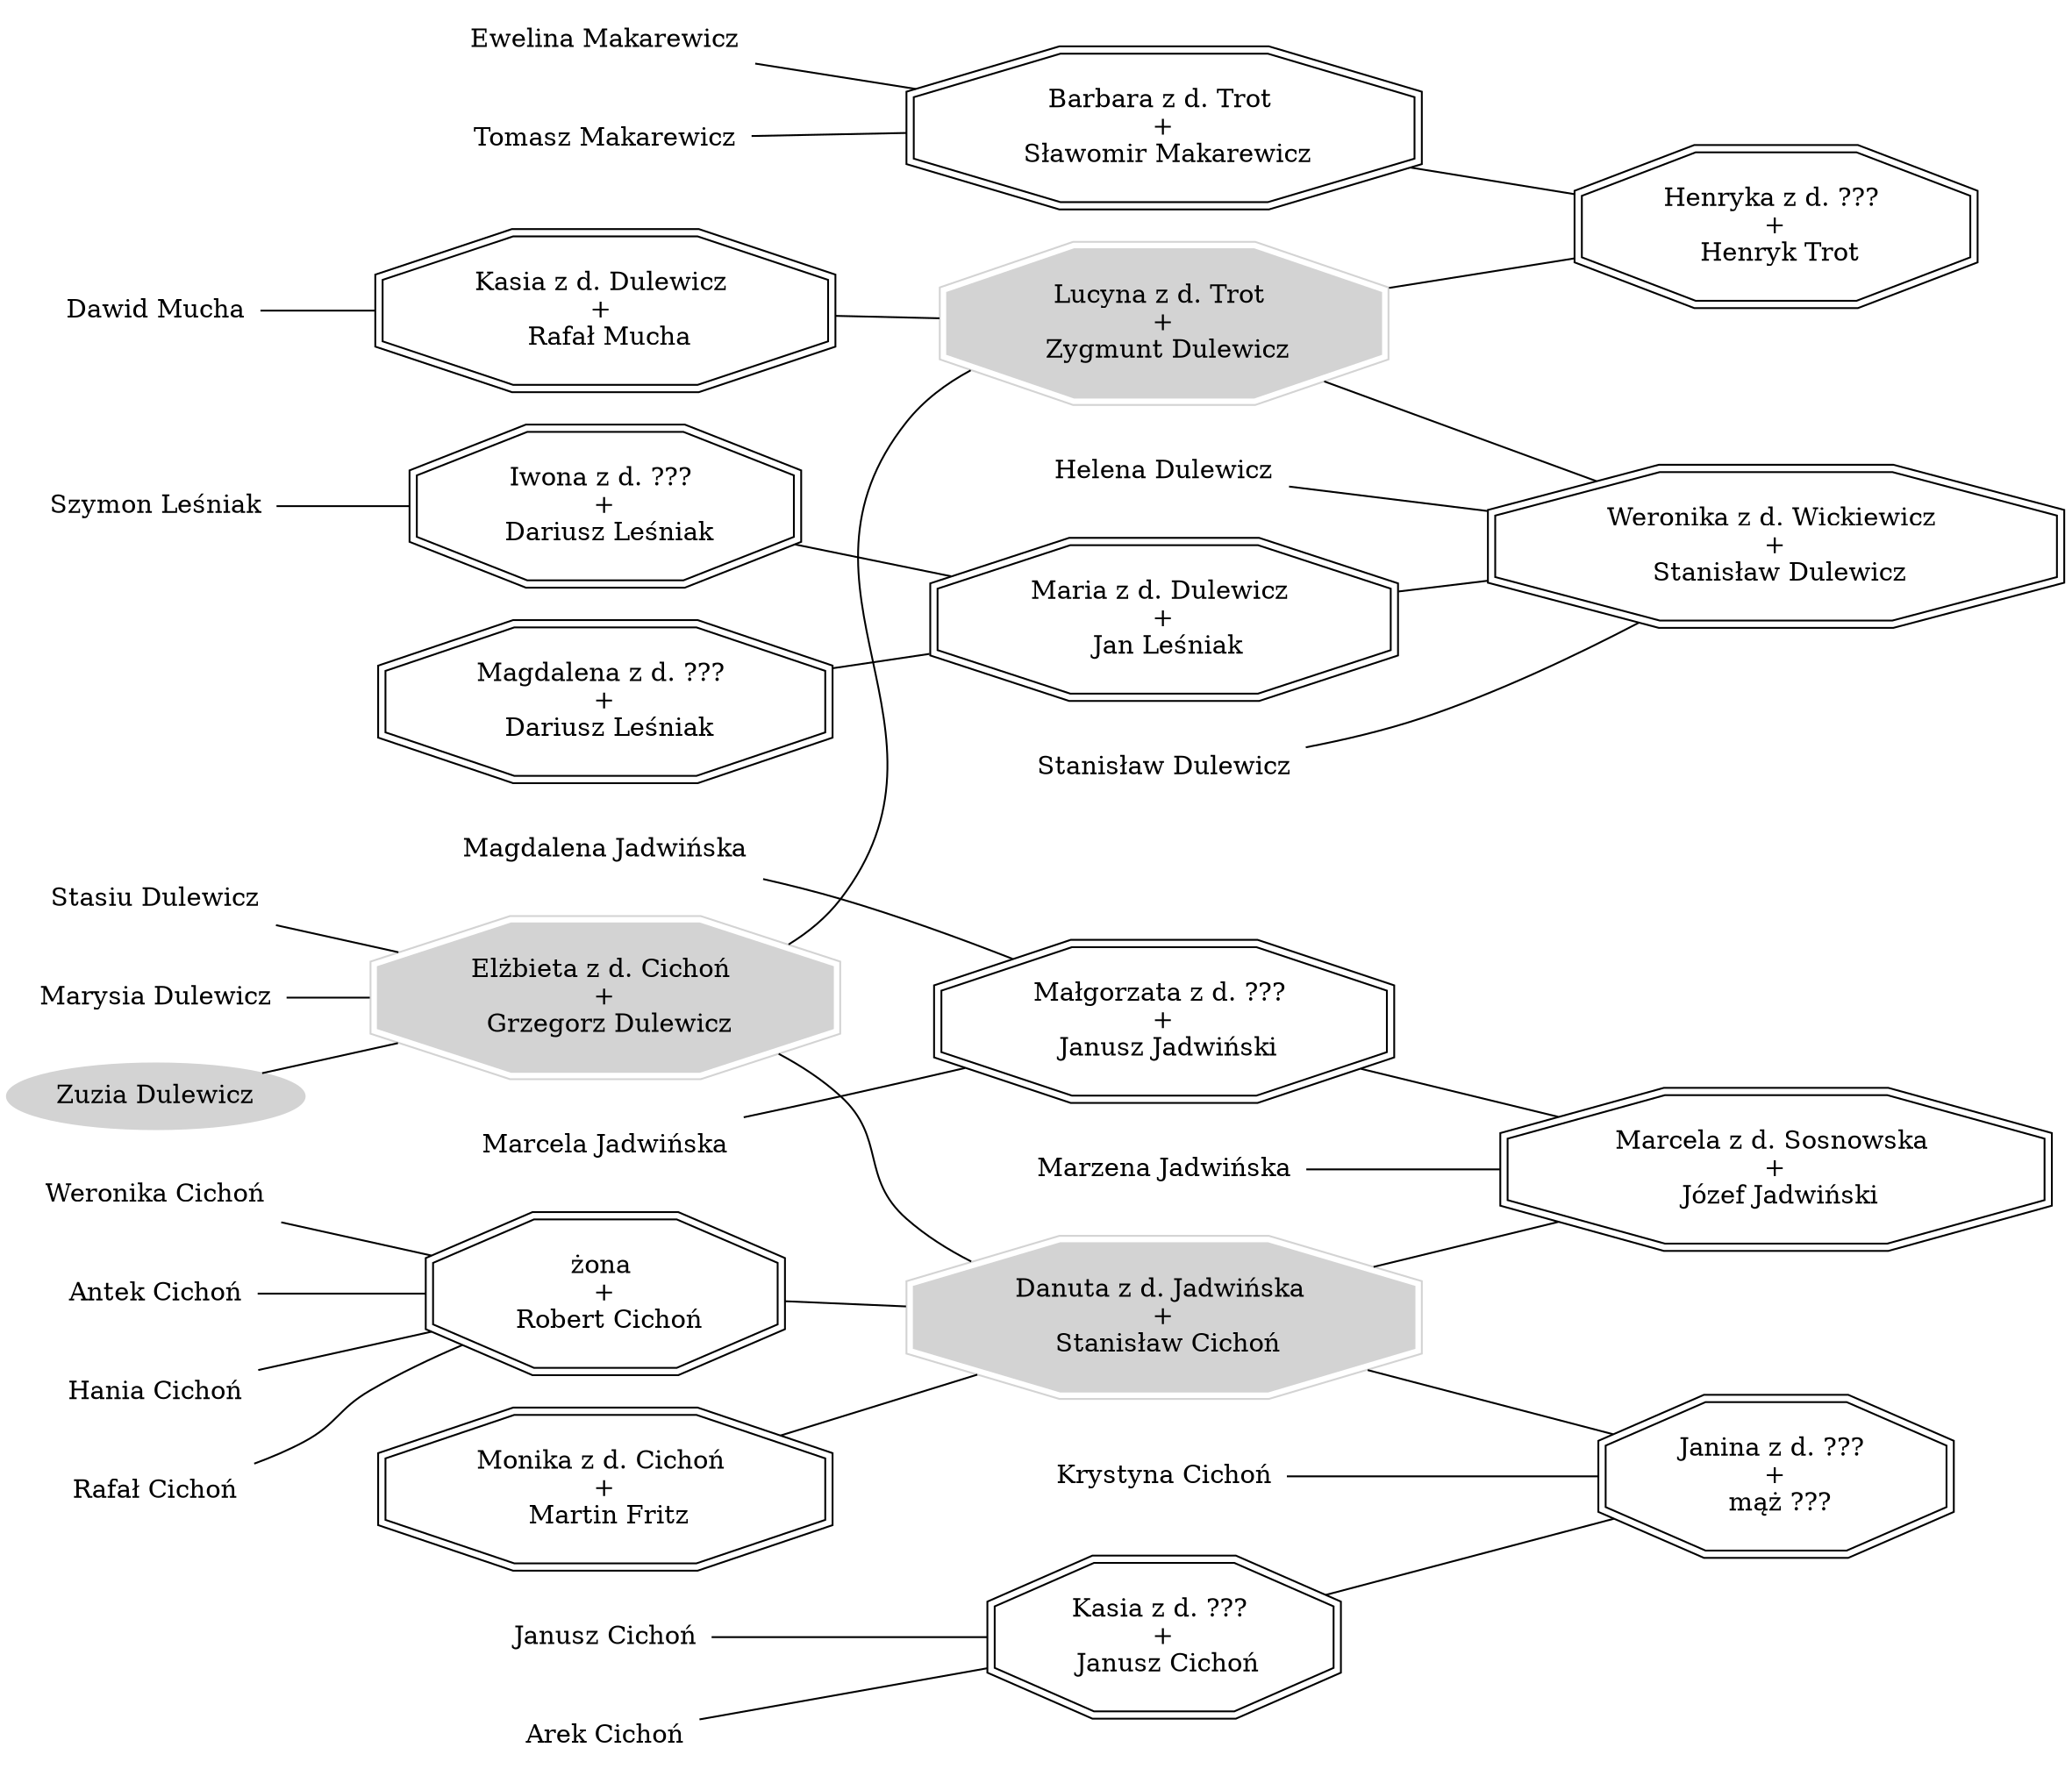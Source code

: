 graph {

    rankdir = LR;
    node [shape=plaintext]
    edge []

subgraph{

    bm [label="Barbara z d. Trot \n+\n Sławomir Makarewicz" shape=doubleoctagon]

    bm_1 [label="Ewelina Makarewicz"]
    bm_2 [label="Tomasz Makarewicz"]

    bm_1 -- bm
    bm_2 -- bm
}

    

subgraph {
    eg [label="Elżbieta z d. Cichoń \n+\n Grzegorz Dulewicz" shape=doubleoctagon style=filled color=lightgrey]

    md [label="Marysia Dulewicz"]
    zd [label="Zuzia Dulewicz" style=filled color=lightgrey shape=oval]
    sd [label="Stasiu Dulewicz"]

    md -- eg;
    zd -- eg;
    sd -- eg;
}

subgraph {

   ds [label="Danuta z d. Jadwińska \n+\n Stanisław Cichoń" shape=doubleoctagon style=filled color=lightgrey]

    żr -- ds;
    eg -- ds;
    mm -- ds;  

}

subgraph {

    lz [label="Lucyna z d. Trot \n+\n Zygmunt Dulewicz" shape=doubleoctagon style=filled color=lightgrey]

    kr -- lz;
    eg -- lz;
}
subgraph {

   żr [label="żona \n+\n Robert Cichoń" shape=doubleoctagon]

   rac [label="Rafał Cichoń"]
   wc [label="Weronika Cichoń"]
   ac [label="Antek Cichoń"]
   hc [label="Hania Cichoń"]

    rac -- żr
    wc -- żr
    ac -- żr
    hc -- żr
}


subgraph {   
   
  mm [label="Monika z d. Cichoń \n+\n Martin Fritz" shape=doubleoctagon]
}


subgraph{
   kr [label="Kasia z d. Dulewicz \n+ \n Rafał Mucha" shape=doubleoctagon]

   dm [label="Dawid Mucha"]

   dm -- kr 
}

subgraph {
    ht [label="Henryka z d. ??? \n+\n Henryk Trot" shape=doubleoctagon]

    lz -- ht
    bm -- ht
}


subgraph{

   ws [label="Weronika z d. Wickiewicz \n+\n Stanisław Dulewicz" shape=doubleoctagon]

   hd [label="Helena Dulewicz"]
   kad [label="Stanisław Dulewicz"]
   
    hd -- ws
    kad -- ws 
    lz -- ws
}


subgraph{

    mja [label="Małgorzata z d. ??? \n+\n Janusz Jadwiński" shape=doubleoctagon]

    mgj [label="Magdalena Jadwińska"]
    mrj [label="Marcela Jadwińska"]
   
    mrj -- mja
    mgj -- mja
}



subgraph{

   mdjl [label="Maria z d. Dulewicz \n+\n Jan Leśniak" shape=doubleoctagon]

   mdjl -- ws
   mdl -- mdjl
   idl -- mdjl
}


subgraph{

    mdl [label="Magdalena z d. ??? \n+\n Dariusz Leśniak" shape=doubleoctagon]
}


subgraph{

    idl [label="Iwona z d. ??? \n+\n Dariusz Leśniak" shape=doubleoctagon]

    idl_1 [label="Szymon Leśniak"]
    idl_1 -- idl
}


subgraph{

   mj [label="Marcela z d. Sosnowska \n+\n Józef Jadwiński" shape=doubleoctagon]

  
   maj [label="Marzena Jadwińska"]

    ds -- mj
    maj -- mj
    mja -- mj
}


subgraph{
   
   jm [label="Janina z d. ??? \n+\n mąż ???" shape=doubleoctagon]

   kc [label="Krystyna Cichoń"]
    
    ds -- jm
    kc -- jm
    jk -- jm 
}


subgraph{

   jk [label="Kasia z d. ??? \n+\n Janusz Cichoń" shape=doubleoctagon]

   jaj [label="Janusz Cichoń"]
   arc [label="Arek Cichoń"]

    jaj -- jk
    arc -- jk
}


}